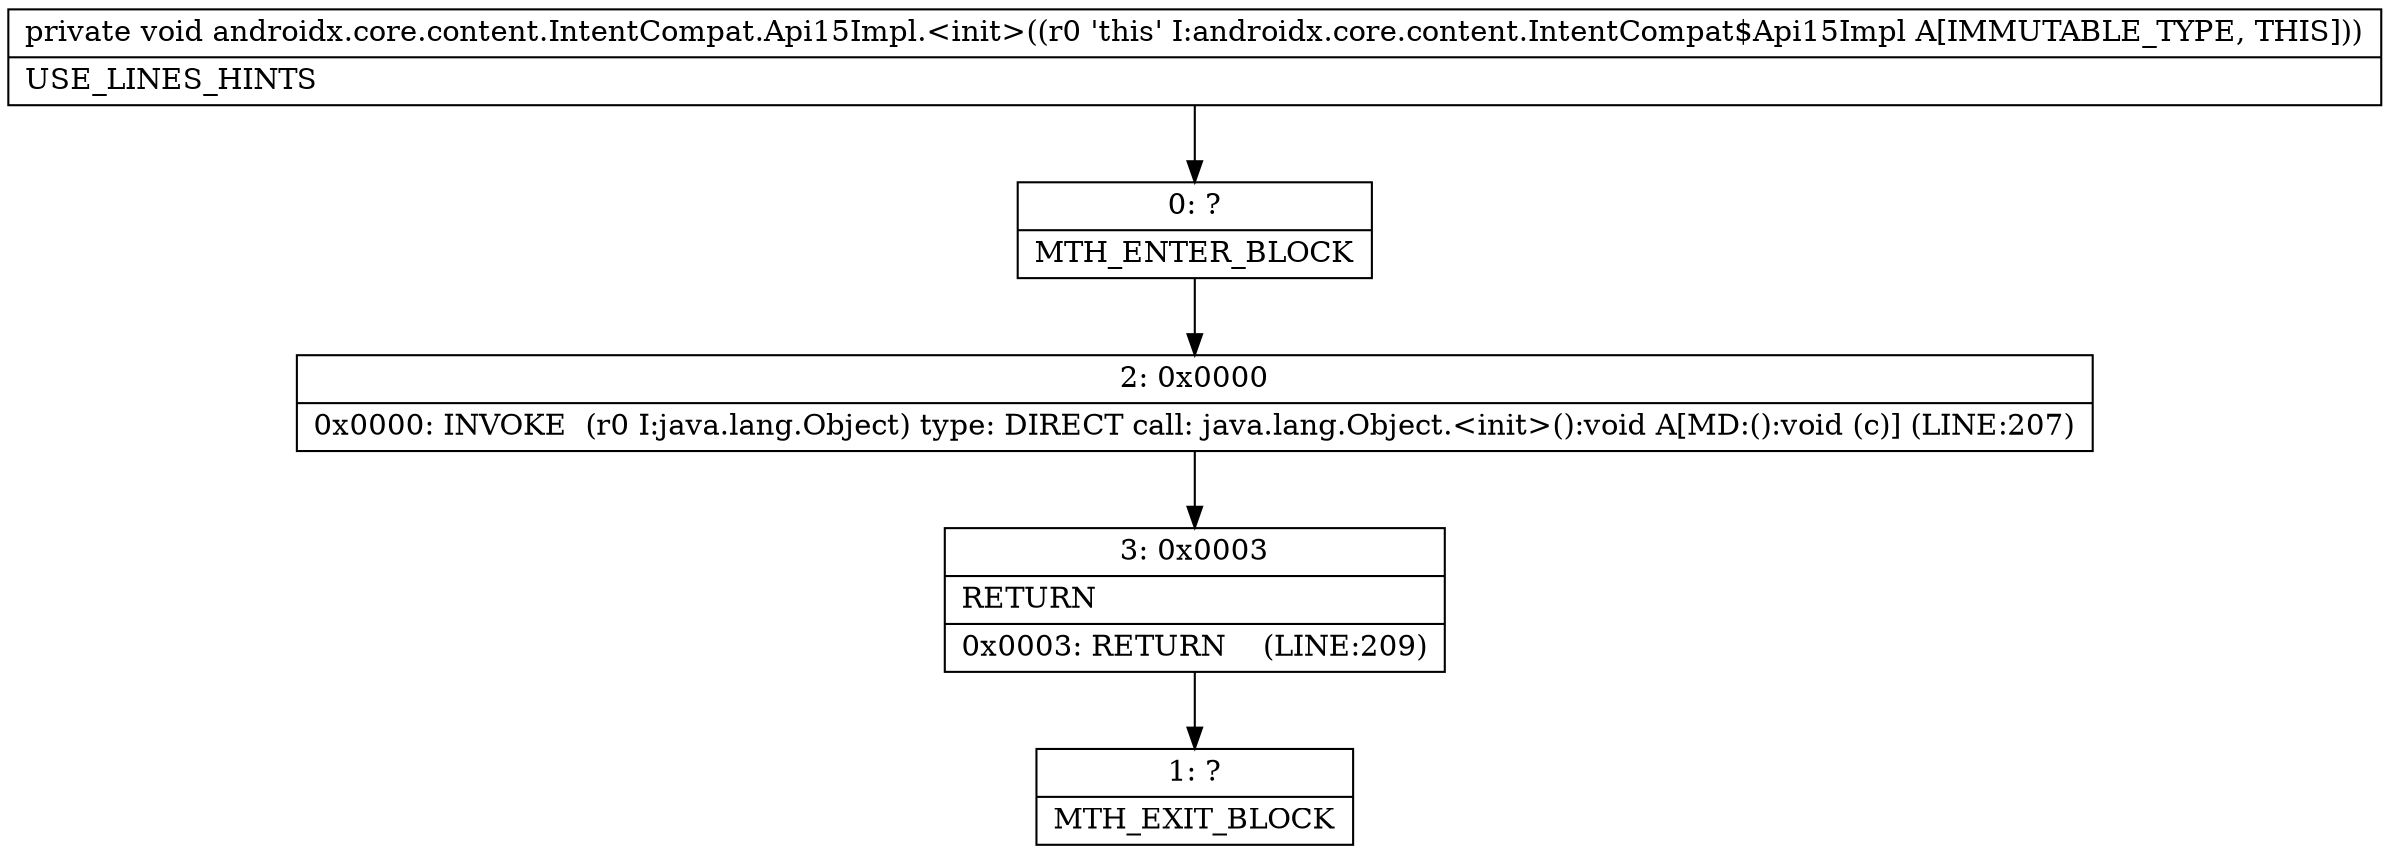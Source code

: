digraph "CFG forandroidx.core.content.IntentCompat.Api15Impl.\<init\>()V" {
Node_0 [shape=record,label="{0\:\ ?|MTH_ENTER_BLOCK\l}"];
Node_2 [shape=record,label="{2\:\ 0x0000|0x0000: INVOKE  (r0 I:java.lang.Object) type: DIRECT call: java.lang.Object.\<init\>():void A[MD:():void (c)] (LINE:207)\l}"];
Node_3 [shape=record,label="{3\:\ 0x0003|RETURN\l|0x0003: RETURN    (LINE:209)\l}"];
Node_1 [shape=record,label="{1\:\ ?|MTH_EXIT_BLOCK\l}"];
MethodNode[shape=record,label="{private void androidx.core.content.IntentCompat.Api15Impl.\<init\>((r0 'this' I:androidx.core.content.IntentCompat$Api15Impl A[IMMUTABLE_TYPE, THIS]))  | USE_LINES_HINTS\l}"];
MethodNode -> Node_0;Node_0 -> Node_2;
Node_2 -> Node_3;
Node_3 -> Node_1;
}

